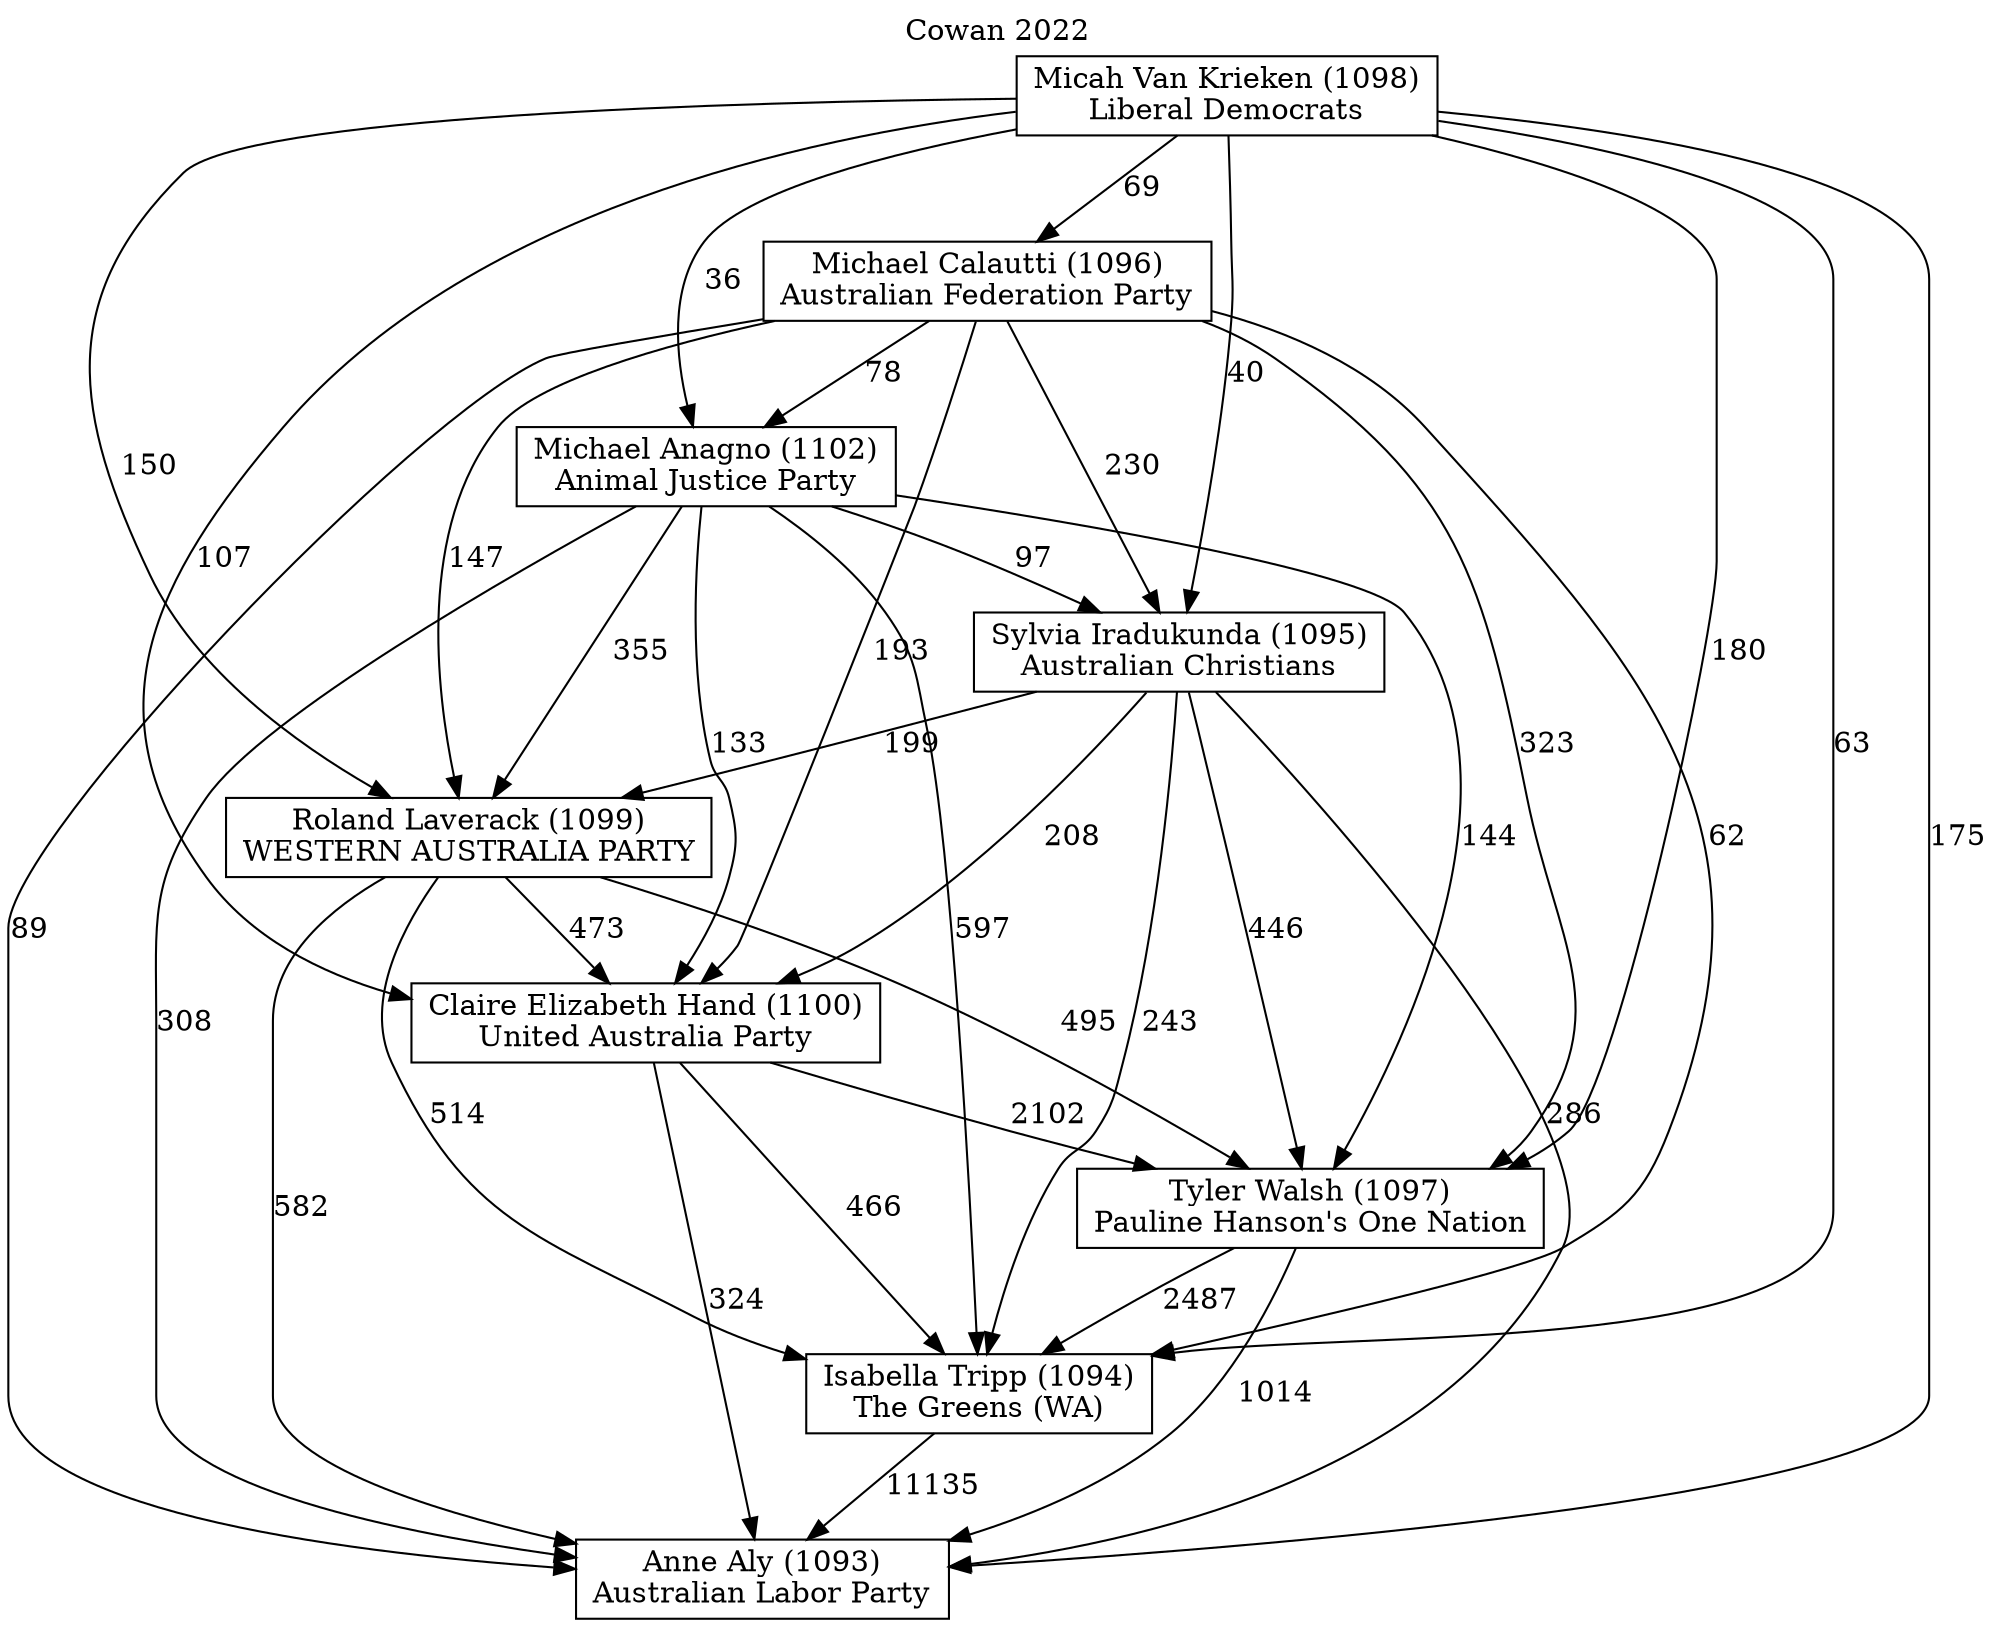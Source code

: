 // House preference flow
digraph "Anne Aly (1093)_Cowan_2022" {
	graph [label="Cowan 2022" labelloc=t mclimit=10]
	node [shape=box]
	"Isabella Tripp (1094)" [label="Isabella Tripp (1094)
The Greens (WA)"]
	"Michael Calautti (1096)" [label="Michael Calautti (1096)
Australian Federation Party"]
	"Sylvia Iradukunda (1095)" [label="Sylvia Iradukunda (1095)
Australian Christians"]
	"Tyler Walsh (1097)" [label="Tyler Walsh (1097)
Pauline Hanson's One Nation"]
	"Michael Anagno (1102)" [label="Michael Anagno (1102)
Animal Justice Party"]
	"Anne Aly (1093)" [label="Anne Aly (1093)
Australian Labor Party"]
	"Micah Van Krieken (1098)" [label="Micah Van Krieken (1098)
Liberal Democrats"]
	"Claire Elizabeth Hand (1100)" [label="Claire Elizabeth Hand (1100)
United Australia Party"]
	"Roland Laverack (1099)" [label="Roland Laverack (1099)
WESTERN AUSTRALIA PARTY"]
	"Michael Anagno (1102)" -> "Tyler Walsh (1097)" [label=144]
	"Michael Anagno (1102)" -> "Anne Aly (1093)" [label=308]
	"Sylvia Iradukunda (1095)" -> "Isabella Tripp (1094)" [label=243]
	"Isabella Tripp (1094)" -> "Anne Aly (1093)" [label=11135]
	"Micah Van Krieken (1098)" -> "Claire Elizabeth Hand (1100)" [label=107]
	"Roland Laverack (1099)" -> "Isabella Tripp (1094)" [label=514]
	"Micah Van Krieken (1098)" -> "Roland Laverack (1099)" [label=150]
	"Tyler Walsh (1097)" -> "Anne Aly (1093)" [label=1014]
	"Michael Anagno (1102)" -> "Sylvia Iradukunda (1095)" [label=97]
	"Michael Anagno (1102)" -> "Isabella Tripp (1094)" [label=597]
	"Roland Laverack (1099)" -> "Tyler Walsh (1097)" [label=495]
	"Roland Laverack (1099)" -> "Claire Elizabeth Hand (1100)" [label=473]
	"Sylvia Iradukunda (1095)" -> "Anne Aly (1093)" [label=286]
	"Michael Calautti (1096)" -> "Claire Elizabeth Hand (1100)" [label=193]
	"Michael Calautti (1096)" -> "Anne Aly (1093)" [label=89]
	"Claire Elizabeth Hand (1100)" -> "Anne Aly (1093)" [label=324]
	"Michael Calautti (1096)" -> "Isabella Tripp (1094)" [label=62]
	"Sylvia Iradukunda (1095)" -> "Claire Elizabeth Hand (1100)" [label=208]
	"Micah Van Krieken (1098)" -> "Anne Aly (1093)" [label=175]
	"Sylvia Iradukunda (1095)" -> "Roland Laverack (1099)" [label=199]
	"Roland Laverack (1099)" -> "Anne Aly (1093)" [label=582]
	"Michael Calautti (1096)" -> "Roland Laverack (1099)" [label=147]
	"Michael Anagno (1102)" -> "Claire Elizabeth Hand (1100)" [label=133]
	"Micah Van Krieken (1098)" -> "Sylvia Iradukunda (1095)" [label=40]
	"Micah Van Krieken (1098)" -> "Tyler Walsh (1097)" [label=180]
	"Michael Calautti (1096)" -> "Sylvia Iradukunda (1095)" [label=230]
	"Michael Calautti (1096)" -> "Michael Anagno (1102)" [label=78]
	"Claire Elizabeth Hand (1100)" -> "Tyler Walsh (1097)" [label=2102]
	"Tyler Walsh (1097)" -> "Isabella Tripp (1094)" [label=2487]
	"Michael Calautti (1096)" -> "Tyler Walsh (1097)" [label=323]
	"Micah Van Krieken (1098)" -> "Isabella Tripp (1094)" [label=63]
	"Claire Elizabeth Hand (1100)" -> "Isabella Tripp (1094)" [label=466]
	"Micah Van Krieken (1098)" -> "Michael Anagno (1102)" [label=36]
	"Michael Anagno (1102)" -> "Roland Laverack (1099)" [label=355]
	"Micah Van Krieken (1098)" -> "Michael Calautti (1096)" [label=69]
	"Sylvia Iradukunda (1095)" -> "Tyler Walsh (1097)" [label=446]
}
